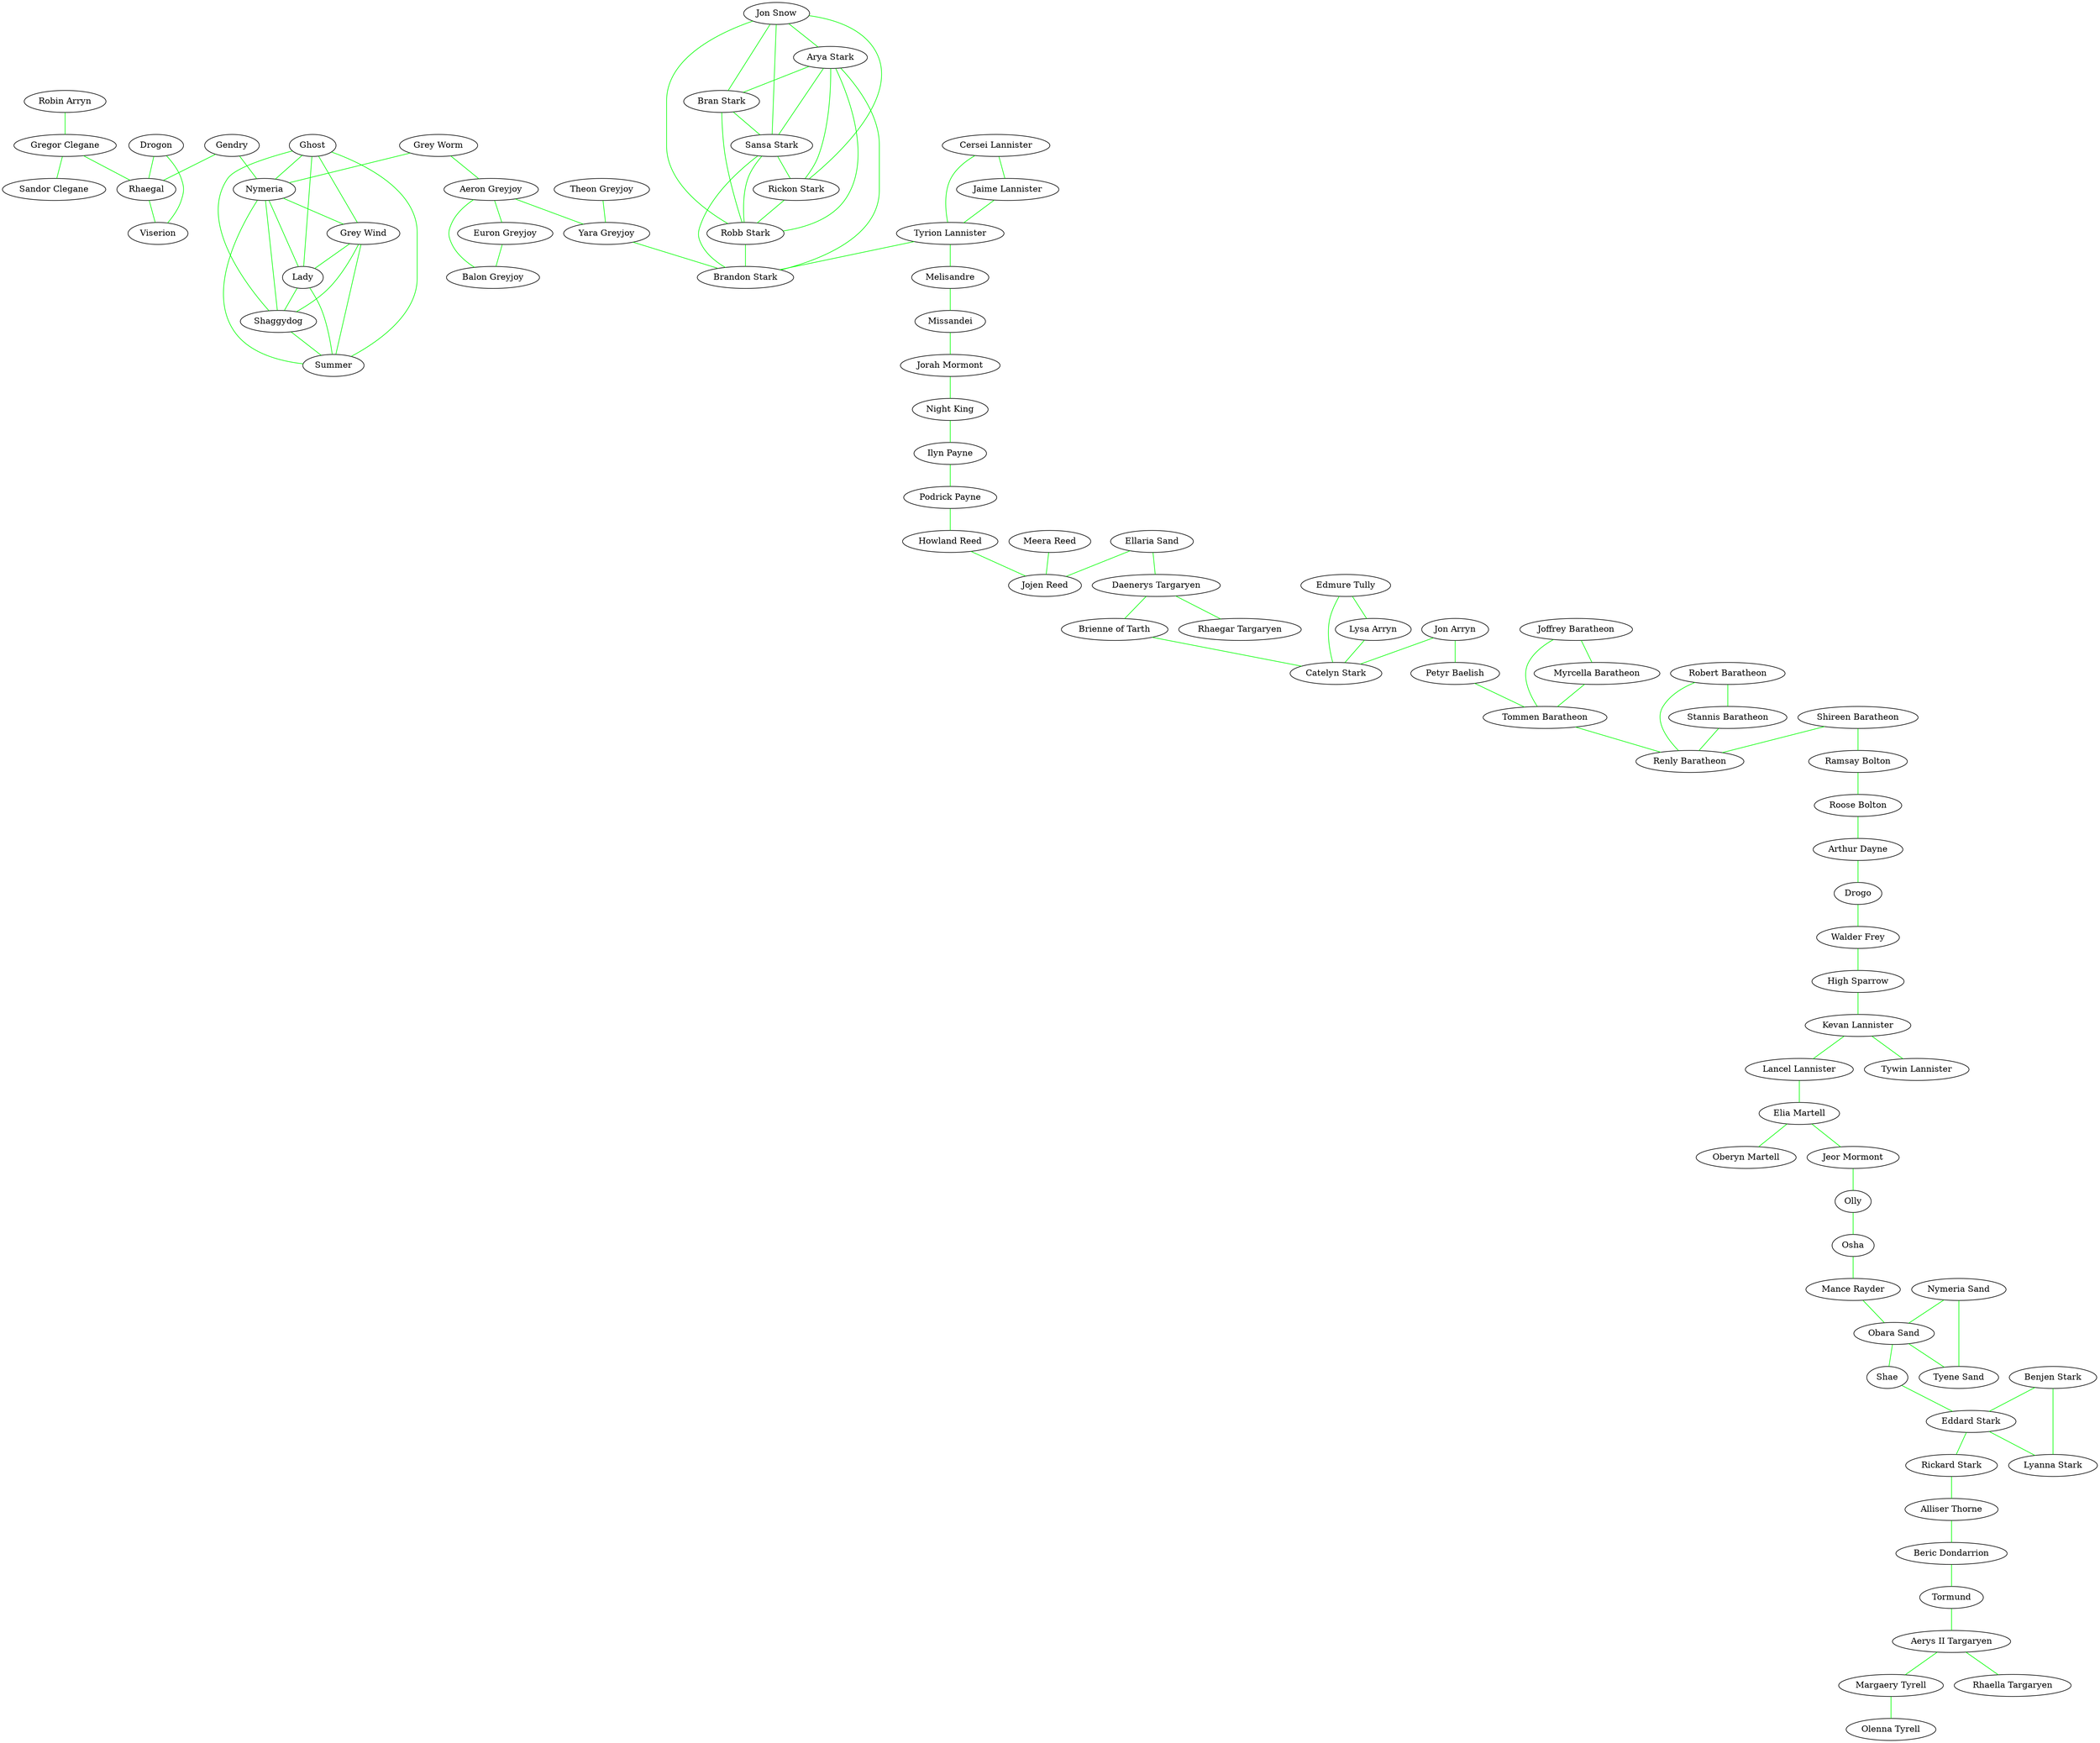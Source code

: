 strict graph "" {
	node [label="\N"];
	0	 [label="Robin Arryn"];
	1	 [label="Gregor Clegane"];
	0 -- 1	 [color=green];
	2	 [label="Sandor Clegane"];
	1 -- 2	 [color=green,
		edgetype=type2];
	24	 [label=Rhaegal];
	1 -- 24	 [color=green];
	3	 [label=Drogon];
	3 -- 24	 [color=green,
		edgetype=type2];
	78	 [label=Viserion];
	3 -- 78	 [color=green,
		edgetype=type2];
	4	 [label=Gendry];
	19	 [label=Nymeria];
	4 -- 19	 [color=green];
	4 -- 24	 [color=green];
	5	 [label=Ghost];
	5 -- 19	 [color=green,
		edgetype=type2];
	47	 [label="Grey Wind"];
	5 -- 47	 [color=green,
		edgetype=type2];
	49	 [label=Lady];
	5 -- 49	 [color=green,
		edgetype=type2];
	64	 [label=Shaggydog];
	5 -- 64	 [color=green,
		edgetype=type2];
	72	 [label=Summer];
	5 -- 72	 [color=green,
		edgetype=type2];
	6	 [label="Grey Worm"];
	7	 [label="Aeron Greyjoy"];
	6 -- 7	 [color=green];
	6 -- 19	 [color=green];
	8	 [label="Euron Greyjoy"];
	7 -- 8	 [color=green,
		edgetype=type2];
	10	 [label="Yara Greyjoy"];
	7 -- 10	 [color=green];
	46	 [label="Balon Greyjoy"];
	7 -- 46	 [color=green,
		edgetype=type2];
	8 -- 46	 [color=green,
		edgetype=type2];
	9	 [label="Theon Greyjoy"];
	9 -- 10	 [color=green,
		edgetype=type2];
	80	 [label="Brandon Stark"];
	10 -- 80	 [color=green];
	11	 [label="Jon Snow"];
	26	 [label="Arya Stark"];
	11 -- 26	 [color=green,
		edgetype=type2];
	27	 [label="Bran Stark"];
	11 -- 27	 [color=green,
		edgetype=type2];
	28	 [label="Sansa Stark"];
	11 -- 28	 [color=green,
		edgetype=type2];
	70	 [label="Rickon Stark"];
	11 -- 70	 [color=green,
		edgetype=type2];
	71	 [label="Robb Stark"];
	11 -- 71	 [color=green,
		edgetype=type2];
	12	 [label="Cersei Lannister"];
	13	 [label="Jaime Lannister"];
	12 -- 13	 [color=green,
		edgetype=type2];
	14	 [label="Tyrion Lannister"];
	12 -- 14	 [color=green,
		edgetype=type2];
	13 -- 14	 [color=green,
		edgetype=type2];
	15	 [label=Melisandre];
	14 -- 15	 [color=green];
	14 -- 80	 [color=green];
	16	 [label=Missandei];
	15 -- 16	 [color=green];
	17	 [label="Jorah Mormont"];
	16 -- 17	 [color=green];
	18	 [label="Night King"];
	17 -- 18	 [color=green];
	20	 [label="Ilyn Payne"];
	18 -- 20	 [color=green];
	19 -- 47	 [color=green,
		edgetype=type2];
	19 -- 49	 [color=green,
		edgetype=type2];
	19 -- 64	 [color=green,
		edgetype=type2];
	19 -- 72	 [color=green,
		edgetype=type2];
	21	 [label="Podrick Payne"];
	20 -- 21	 [color=green];
	22	 [label="Howland Reed"];
	21 -- 22	 [color=green];
	59	 [label="Jojen Reed"];
	22 -- 59	 [color=green];
	23	 [label="Meera Reed"];
	23 -- 59	 [color=green,
		edgetype=type2];
	24 -- 78	 [color=green,
		edgetype=type2];
	25	 [label="Ellaria Sand"];
	29	 [label="Daenerys Targaryen"];
	25 -- 29	 [color=green];
	25 -- 59	 [color=green];
	26 -- 27	 [color=green,
		edgetype=type2];
	26 -- 28	 [color=green,
		edgetype=type2];
	26 -- 70	 [color=green,
		edgetype=type2];
	26 -- 71	 [color=green,
		edgetype=type2];
	26 -- 80	 [color=green,
		edgetype=type2];
	27 -- 28	 [color=green,
		edgetype=type2];
	27 -- 71	 [color=green,
		edgetype=type2];
	28 -- 70	 [color=green,
		edgetype=type2];
	28 -- 71	 [color=green,
		edgetype=type2];
	28 -- 80	 [color=green,
		edgetype=type2];
	30	 [label="Brienne of Tarth"];
	29 -- 30	 [color=green];
	76	 [label="Rhaegar Targaryen"];
	29 -- 76	 [color=green,
		edgetype=type2];
	66	 [label="Catelyn Stark"];
	30 -- 66	 [color=green];
	31	 [label="Edmure Tully"];
	33	 [label="Lysa Arryn"];
	31 -- 33	 [color=green,
		edgetype=type2];
	31 -- 66	 [color=green,
		edgetype=type2];
	32	 [label="Jon Arryn"];
	34	 [label="Petyr Baelish"];
	32 -- 34	 [color=green];
	32 -- 66	 [color=green];
	33 -- 66	 [color=green,
		edgetype=type2];
	40	 [label="Tommen Baratheon"];
	34 -- 40	 [color=green];
	35	 [label="Joffrey Baratheon"];
	36	 [label="Myrcella Baratheon"];
	35 -- 36	 [color=green,
		edgetype=type2];
	35 -- 40	 [color=green,
		edgetype=type2];
	36 -- 40	 [color=green,
		edgetype=type2];
	37	 [label="Robert Baratheon"];
	39	 [label="Stannis Baratheon"];
	37 -- 39	 [color=green,
		edgetype=type2];
	79	 [label="Renly Baratheon"];
	37 -- 79	 [color=green,
		edgetype=type2];
	38	 [label="Shireen Baratheon"];
	41	 [label="Ramsay Bolton"];
	38 -- 41	 [color=green];
	38 -- 79	 [color=green];
	39 -- 79	 [color=green,
		edgetype=type2];
	40 -- 79	 [color=green];
	42	 [label="Roose Bolton"];
	41 -- 42	 [color=green];
	43	 [label="Arthur Dayne"];
	42 -- 43	 [color=green];
	44	 [label=Drogo];
	43 -- 44	 [color=green];
	45	 [label="Walder Frey"];
	44 -- 45	 [color=green];
	48	 [label="High Sparrow"];
	45 -- 48	 [color=green];
	47 -- 49	 [color=green,
		edgetype=type2];
	47 -- 64	 [color=green,
		edgetype=type2];
	47 -- 72	 [color=green,
		edgetype=type2];
	50	 [label="Kevan Lannister"];
	48 -- 50	 [color=green];
	49 -- 64	 [color=green,
		edgetype=type2];
	49 -- 72	 [color=green,
		edgetype=type2];
	51	 [label="Lancel Lannister"];
	50 -- 51	 [color=green];
	52	 [label="Tywin Lannister"];
	50 -- 52	 [color=green,
		edgetype=type2];
	53	 [label="Elia Martell"];
	51 -- 53	 [color=green];
	54	 [label="Oberyn Martell"];
	53 -- 54	 [color=green,
		edgetype=type2];
	55	 [label="Jeor Mormont"];
	53 -- 55	 [color=green];
	56	 [label=Olly];
	55 -- 56	 [color=green];
	57	 [label=Osha];
	56 -- 57	 [color=green];
	58	 [label="Mance Rayder"];
	57 -- 58	 [color=green];
	61	 [label="Obara Sand"];
	58 -- 61	 [color=green];
	60	 [label="Nymeria Sand"];
	60 -- 61	 [color=green,
		edgetype=type2];
	62	 [label="Tyene Sand"];
	60 -- 62	 [color=green,
		edgetype=type2];
	61 -- 62	 [color=green,
		edgetype=type2];
	63	 [label=Shae];
	61 -- 63	 [color=green];
	67	 [label="Eddard Stark"];
	63 -- 67	 [color=green];
	64 -- 72	 [color=green,
		edgetype=type2];
	65	 [label="Benjen Stark"];
	65 -- 67	 [color=green,
		edgetype=type2];
	68	 [label="Lyanna Stark"];
	65 -- 68	 [color=green,
		edgetype=type2];
	67 -- 68	 [color=green,
		edgetype=type2];
	69	 [label="Rickard Stark"];
	67 -- 69	 [color=green];
	73	 [label="Alliser Thorne"];
	69 -- 73	 [color=green];
	70 -- 71	 [color=green,
		edgetype=type2];
	71 -- 80	 [color=green,
		edgetype=type2];
	74	 [label="Beric Dondarrion"];
	73 -- 74	 [color=green];
	75	 [label=Tormund];
	74 -- 75	 [color=green];
	77	 [label="Aerys II Targaryen"];
	75 -- 77	 [color=green];
	81	 [label="Margaery Tyrell"];
	77 -- 81	 [color=green];
	82	 [label="Rhaella Targaryen"];
	77 -- 82	 [color=green,
		edgetype=type2];
	83	 [label="Olenna Tyrell"];
	81 -- 83	 [color=green];
}
